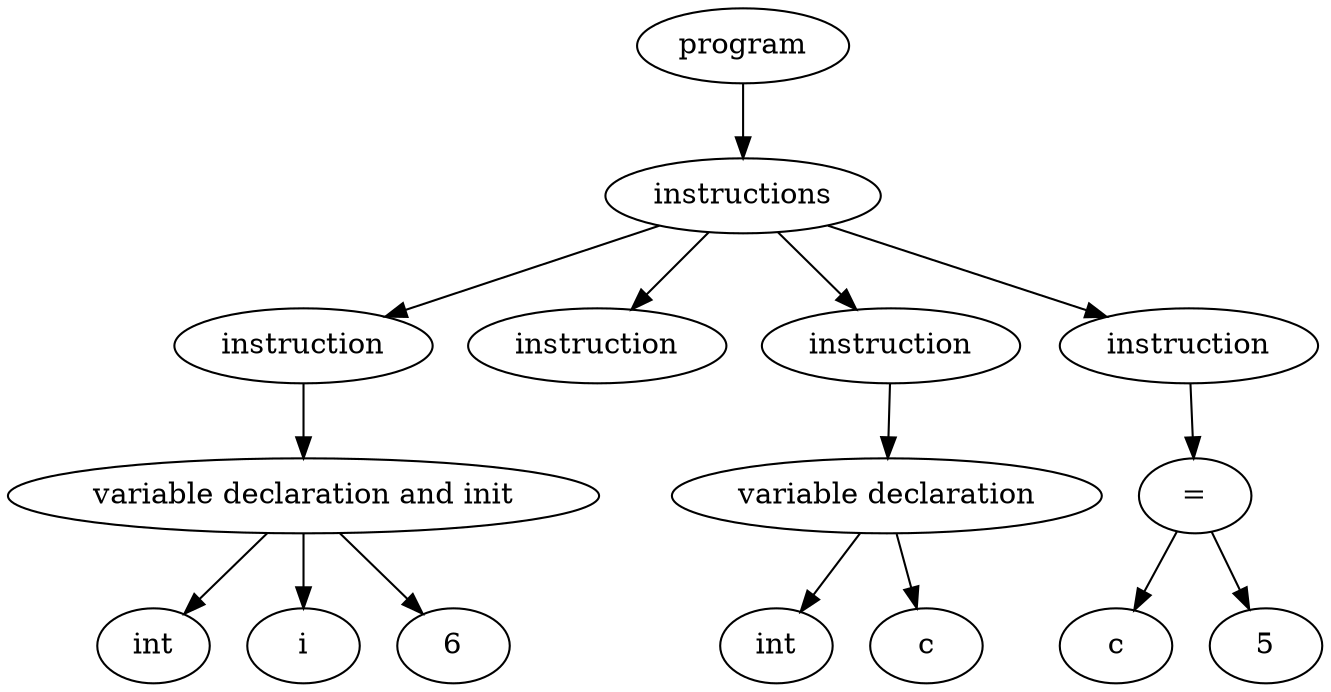 digraph "Abstract Syntax Tree" {
	140255449624648 [label=int]
	140255449427528 -> 140255449624648
	140255449426912 [label=i]
	140255449427528 -> 140255449426912
	140255449624704 [label=6]
	140255449427528 -> 140255449624704
	140255449427528 [label="variable declaration and init"]
	140255449427080 -> 140255449427528
	140255449427080 [label=instruction]
	140255449427864 -> 140255449427080
	140255449624760 [label=instruction]
	140255449427864 -> 140255449624760
	140255449625376 [label=int]
	140255449625040 -> 140255449625376
	140255449625208 [label=c]
	140255449625040 -> 140255449625208
	140255449625040 [label="variable declaration"]
	140255449624928 -> 140255449625040
	140255449624928 [label=instruction]
	140255449427864 -> 140255449624928
	140255449625768 [label=c]
	140255449625600 -> 140255449625768
	140255449625880 [label=5]
	140255449625600 -> 140255449625880
	140255449625600 [label="="]
	140255449625432 -> 140255449625600
	140255449625432 [label=instruction]
	140255449427864 -> 140255449625432
	140255449427864 [label=instructions]
	140255449427640 -> 140255449427864
	140255449427640 [label=program]
}

